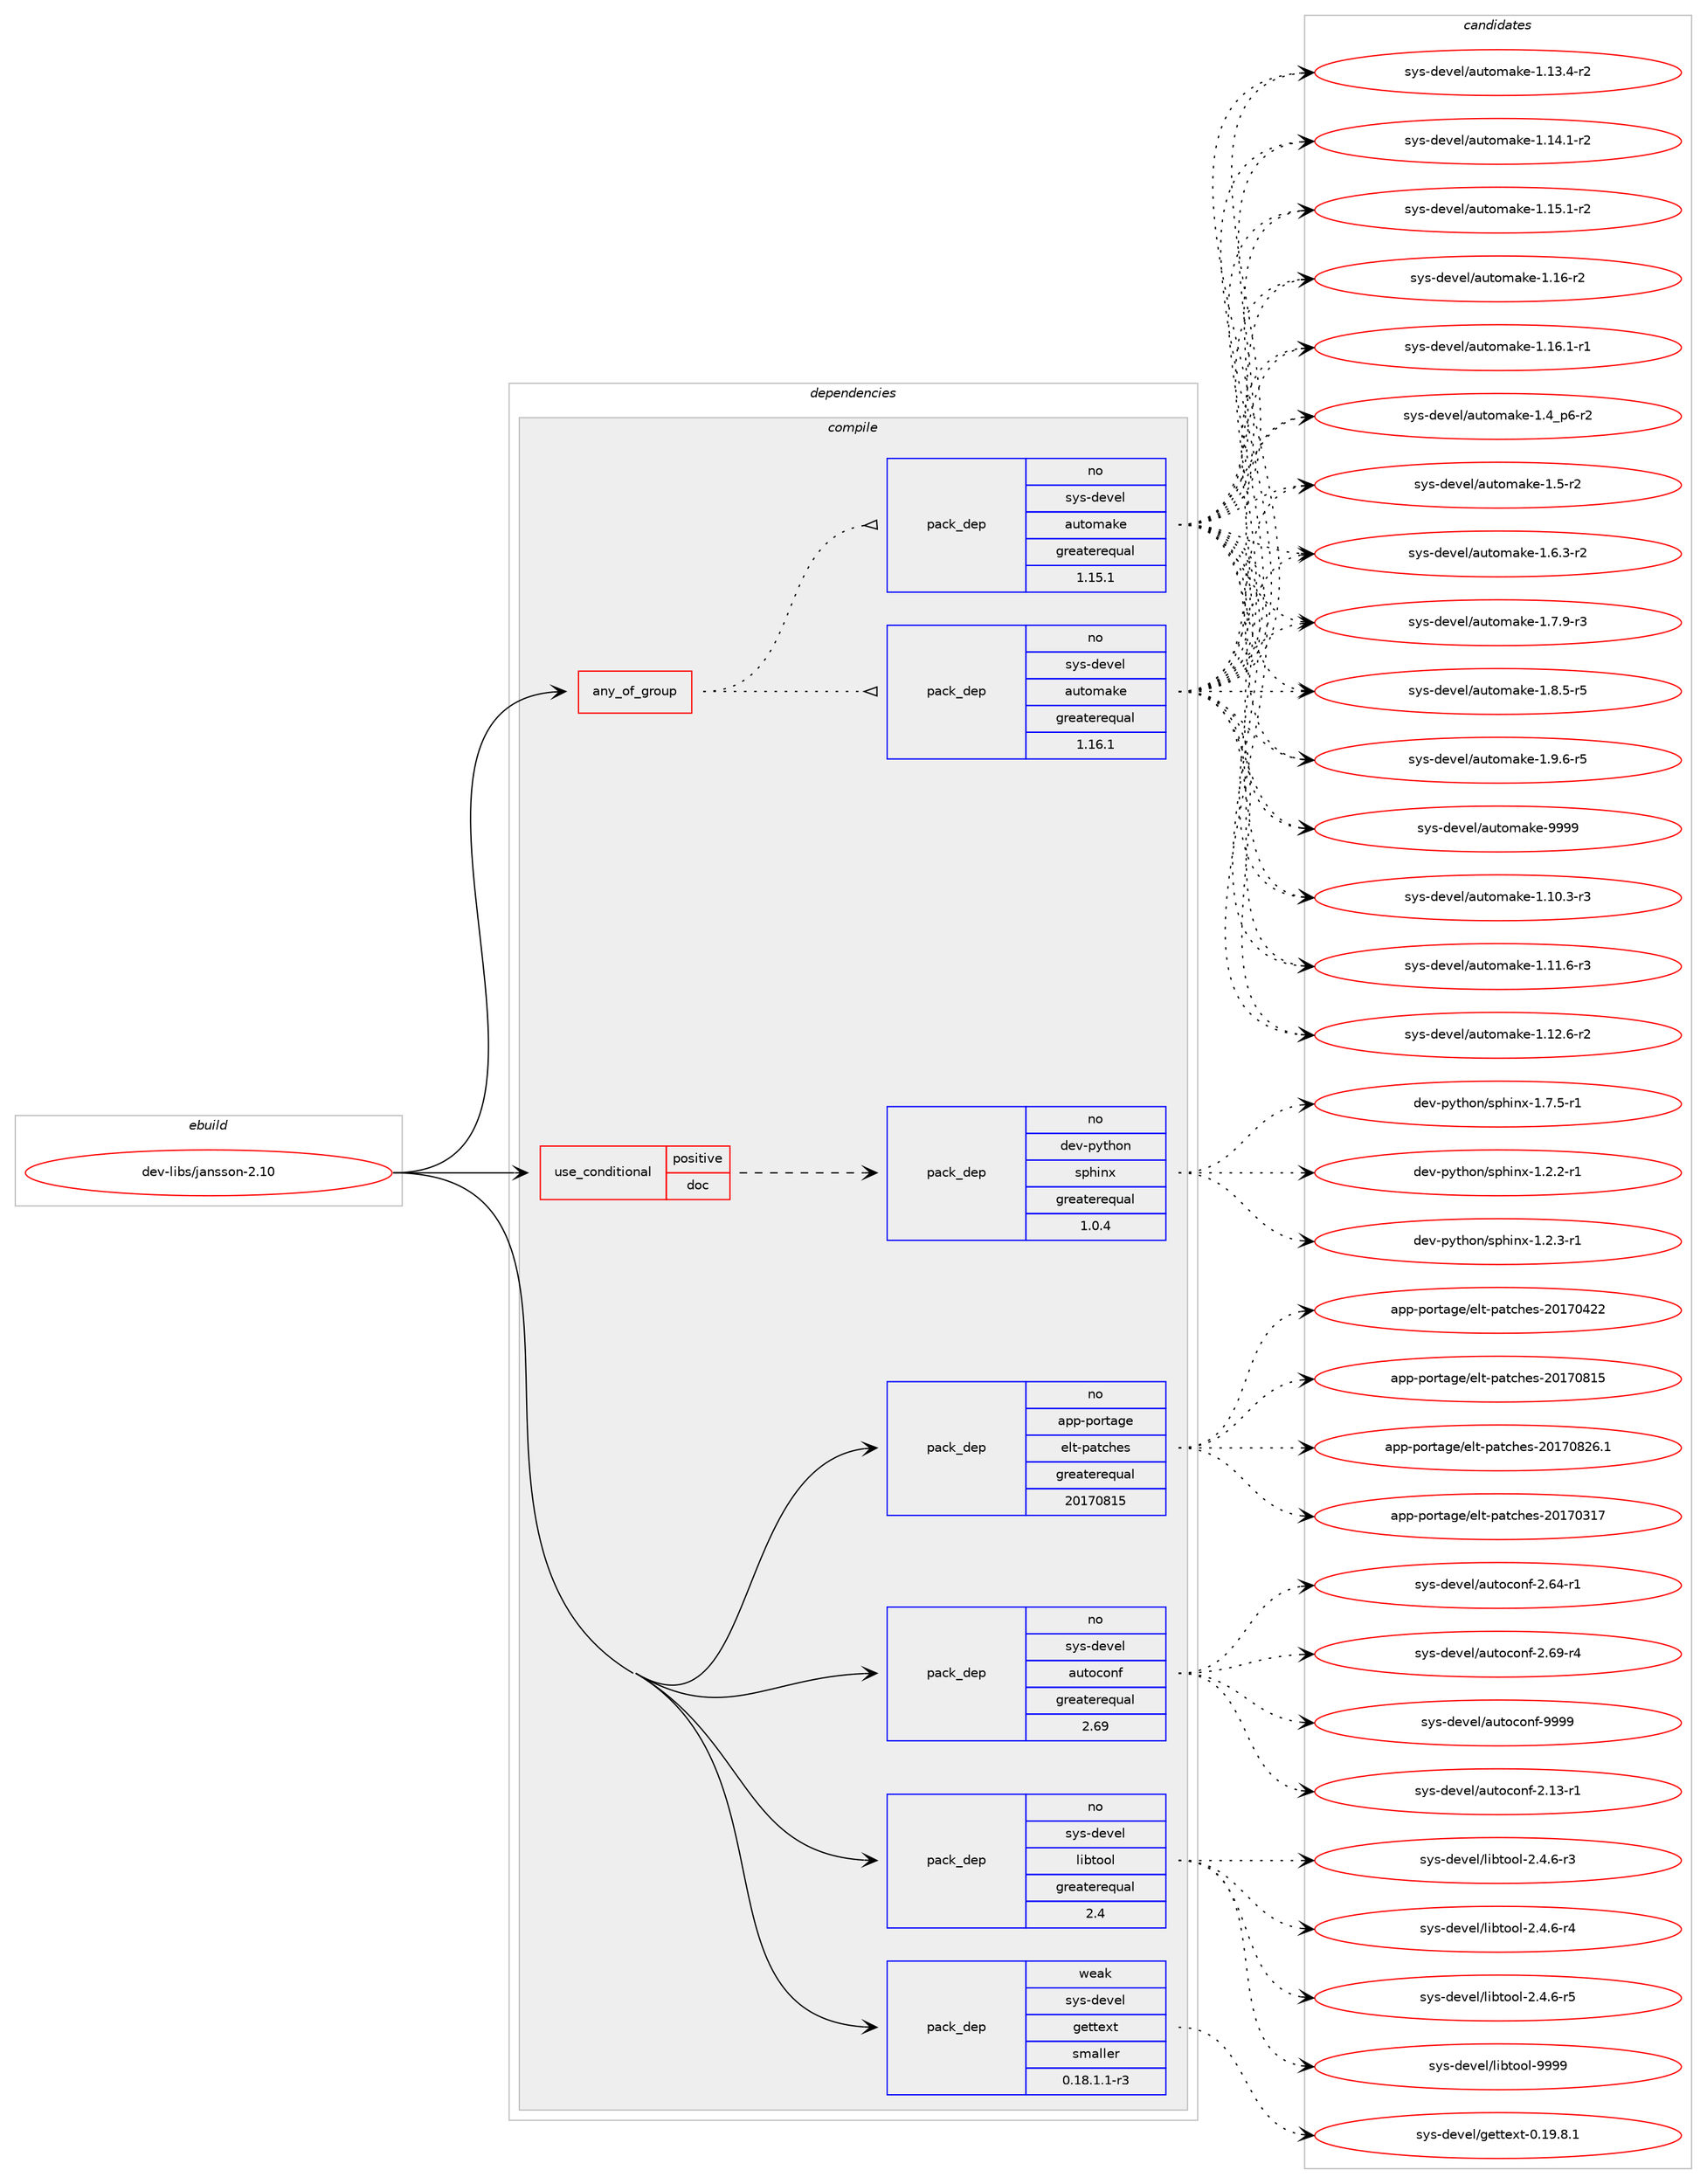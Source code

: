digraph prolog {

# *************
# Graph options
# *************

newrank=true;
concentrate=true;
compound=true;
graph [rankdir=LR,fontname=Helvetica,fontsize=10,ranksep=1.5];#, ranksep=2.5, nodesep=0.2];
edge  [arrowhead=vee];
node  [fontname=Helvetica,fontsize=10];

# **********
# The ebuild
# **********

subgraph cluster_leftcol {
color=gray;
rank=same;
label=<<i>ebuild</i>>;
id [label="dev-libs/jansson-2.10", color=red, width=4, href="../dev-libs/jansson-2.10.svg"];
}

# ****************
# The dependencies
# ****************

subgraph cluster_midcol {
color=gray;
label=<<i>dependencies</i>>;
subgraph cluster_compile {
fillcolor="#eeeeee";
style=filled;
label=<<i>compile</i>>;
subgraph any22179 {
dependency1366476 [label=<<TABLE BORDER="0" CELLBORDER="1" CELLSPACING="0" CELLPADDING="4"><TR><TD CELLPADDING="10">any_of_group</TD></TR></TABLE>>, shape=none, color=red];subgraph pack977984 {
dependency1366477 [label=<<TABLE BORDER="0" CELLBORDER="1" CELLSPACING="0" CELLPADDING="4" WIDTH="220"><TR><TD ROWSPAN="6" CELLPADDING="30">pack_dep</TD></TR><TR><TD WIDTH="110">no</TD></TR><TR><TD>sys-devel</TD></TR><TR><TD>automake</TD></TR><TR><TD>greaterequal</TD></TR><TR><TD>1.16.1</TD></TR></TABLE>>, shape=none, color=blue];
}
dependency1366476:e -> dependency1366477:w [weight=20,style="dotted",arrowhead="oinv"];
subgraph pack977985 {
dependency1366478 [label=<<TABLE BORDER="0" CELLBORDER="1" CELLSPACING="0" CELLPADDING="4" WIDTH="220"><TR><TD ROWSPAN="6" CELLPADDING="30">pack_dep</TD></TR><TR><TD WIDTH="110">no</TD></TR><TR><TD>sys-devel</TD></TR><TR><TD>automake</TD></TR><TR><TD>greaterequal</TD></TR><TR><TD>1.15.1</TD></TR></TABLE>>, shape=none, color=blue];
}
dependency1366476:e -> dependency1366478:w [weight=20,style="dotted",arrowhead="oinv"];
}
id:e -> dependency1366476:w [weight=20,style="solid",arrowhead="vee"];
subgraph cond365761 {
dependency1366479 [label=<<TABLE BORDER="0" CELLBORDER="1" CELLSPACING="0" CELLPADDING="4"><TR><TD ROWSPAN="3" CELLPADDING="10">use_conditional</TD></TR><TR><TD>positive</TD></TR><TR><TD>doc</TD></TR></TABLE>>, shape=none, color=red];
subgraph pack977986 {
dependency1366480 [label=<<TABLE BORDER="0" CELLBORDER="1" CELLSPACING="0" CELLPADDING="4" WIDTH="220"><TR><TD ROWSPAN="6" CELLPADDING="30">pack_dep</TD></TR><TR><TD WIDTH="110">no</TD></TR><TR><TD>dev-python</TD></TR><TR><TD>sphinx</TD></TR><TR><TD>greaterequal</TD></TR><TR><TD>1.0.4</TD></TR></TABLE>>, shape=none, color=blue];
}
dependency1366479:e -> dependency1366480:w [weight=20,style="dashed",arrowhead="vee"];
}
id:e -> dependency1366479:w [weight=20,style="solid",arrowhead="vee"];
subgraph pack977987 {
dependency1366481 [label=<<TABLE BORDER="0" CELLBORDER="1" CELLSPACING="0" CELLPADDING="4" WIDTH="220"><TR><TD ROWSPAN="6" CELLPADDING="30">pack_dep</TD></TR><TR><TD WIDTH="110">no</TD></TR><TR><TD>app-portage</TD></TR><TR><TD>elt-patches</TD></TR><TR><TD>greaterequal</TD></TR><TR><TD>20170815</TD></TR></TABLE>>, shape=none, color=blue];
}
id:e -> dependency1366481:w [weight=20,style="solid",arrowhead="vee"];
subgraph pack977988 {
dependency1366482 [label=<<TABLE BORDER="0" CELLBORDER="1" CELLSPACING="0" CELLPADDING="4" WIDTH="220"><TR><TD ROWSPAN="6" CELLPADDING="30">pack_dep</TD></TR><TR><TD WIDTH="110">no</TD></TR><TR><TD>sys-devel</TD></TR><TR><TD>autoconf</TD></TR><TR><TD>greaterequal</TD></TR><TR><TD>2.69</TD></TR></TABLE>>, shape=none, color=blue];
}
id:e -> dependency1366482:w [weight=20,style="solid",arrowhead="vee"];
subgraph pack977989 {
dependency1366483 [label=<<TABLE BORDER="0" CELLBORDER="1" CELLSPACING="0" CELLPADDING="4" WIDTH="220"><TR><TD ROWSPAN="6" CELLPADDING="30">pack_dep</TD></TR><TR><TD WIDTH="110">no</TD></TR><TR><TD>sys-devel</TD></TR><TR><TD>libtool</TD></TR><TR><TD>greaterequal</TD></TR><TR><TD>2.4</TD></TR></TABLE>>, shape=none, color=blue];
}
id:e -> dependency1366483:w [weight=20,style="solid",arrowhead="vee"];
subgraph pack977990 {
dependency1366484 [label=<<TABLE BORDER="0" CELLBORDER="1" CELLSPACING="0" CELLPADDING="4" WIDTH="220"><TR><TD ROWSPAN="6" CELLPADDING="30">pack_dep</TD></TR><TR><TD WIDTH="110">weak</TD></TR><TR><TD>sys-devel</TD></TR><TR><TD>gettext</TD></TR><TR><TD>smaller</TD></TR><TR><TD>0.18.1.1-r3</TD></TR></TABLE>>, shape=none, color=blue];
}
id:e -> dependency1366484:w [weight=20,style="solid",arrowhead="vee"];
}
subgraph cluster_compileandrun {
fillcolor="#eeeeee";
style=filled;
label=<<i>compile and run</i>>;
}
subgraph cluster_run {
fillcolor="#eeeeee";
style=filled;
label=<<i>run</i>>;
}
}

# **************
# The candidates
# **************

subgraph cluster_choices {
rank=same;
color=gray;
label=<<i>candidates</i>>;

subgraph choice977984 {
color=black;
nodesep=1;
choice11512111545100101118101108479711711611110997107101454946494846514511451 [label="sys-devel/automake-1.10.3-r3", color=red, width=4,href="../sys-devel/automake-1.10.3-r3.svg"];
choice11512111545100101118101108479711711611110997107101454946494946544511451 [label="sys-devel/automake-1.11.6-r3", color=red, width=4,href="../sys-devel/automake-1.11.6-r3.svg"];
choice11512111545100101118101108479711711611110997107101454946495046544511450 [label="sys-devel/automake-1.12.6-r2", color=red, width=4,href="../sys-devel/automake-1.12.6-r2.svg"];
choice11512111545100101118101108479711711611110997107101454946495146524511450 [label="sys-devel/automake-1.13.4-r2", color=red, width=4,href="../sys-devel/automake-1.13.4-r2.svg"];
choice11512111545100101118101108479711711611110997107101454946495246494511450 [label="sys-devel/automake-1.14.1-r2", color=red, width=4,href="../sys-devel/automake-1.14.1-r2.svg"];
choice11512111545100101118101108479711711611110997107101454946495346494511450 [label="sys-devel/automake-1.15.1-r2", color=red, width=4,href="../sys-devel/automake-1.15.1-r2.svg"];
choice1151211154510010111810110847971171161111099710710145494649544511450 [label="sys-devel/automake-1.16-r2", color=red, width=4,href="../sys-devel/automake-1.16-r2.svg"];
choice11512111545100101118101108479711711611110997107101454946495446494511449 [label="sys-devel/automake-1.16.1-r1", color=red, width=4,href="../sys-devel/automake-1.16.1-r1.svg"];
choice115121115451001011181011084797117116111109971071014549465295112544511450 [label="sys-devel/automake-1.4_p6-r2", color=red, width=4,href="../sys-devel/automake-1.4_p6-r2.svg"];
choice11512111545100101118101108479711711611110997107101454946534511450 [label="sys-devel/automake-1.5-r2", color=red, width=4,href="../sys-devel/automake-1.5-r2.svg"];
choice115121115451001011181011084797117116111109971071014549465446514511450 [label="sys-devel/automake-1.6.3-r2", color=red, width=4,href="../sys-devel/automake-1.6.3-r2.svg"];
choice115121115451001011181011084797117116111109971071014549465546574511451 [label="sys-devel/automake-1.7.9-r3", color=red, width=4,href="../sys-devel/automake-1.7.9-r3.svg"];
choice115121115451001011181011084797117116111109971071014549465646534511453 [label="sys-devel/automake-1.8.5-r5", color=red, width=4,href="../sys-devel/automake-1.8.5-r5.svg"];
choice115121115451001011181011084797117116111109971071014549465746544511453 [label="sys-devel/automake-1.9.6-r5", color=red, width=4,href="../sys-devel/automake-1.9.6-r5.svg"];
choice115121115451001011181011084797117116111109971071014557575757 [label="sys-devel/automake-9999", color=red, width=4,href="../sys-devel/automake-9999.svg"];
dependency1366477:e -> choice11512111545100101118101108479711711611110997107101454946494846514511451:w [style=dotted,weight="100"];
dependency1366477:e -> choice11512111545100101118101108479711711611110997107101454946494946544511451:w [style=dotted,weight="100"];
dependency1366477:e -> choice11512111545100101118101108479711711611110997107101454946495046544511450:w [style=dotted,weight="100"];
dependency1366477:e -> choice11512111545100101118101108479711711611110997107101454946495146524511450:w [style=dotted,weight="100"];
dependency1366477:e -> choice11512111545100101118101108479711711611110997107101454946495246494511450:w [style=dotted,weight="100"];
dependency1366477:e -> choice11512111545100101118101108479711711611110997107101454946495346494511450:w [style=dotted,weight="100"];
dependency1366477:e -> choice1151211154510010111810110847971171161111099710710145494649544511450:w [style=dotted,weight="100"];
dependency1366477:e -> choice11512111545100101118101108479711711611110997107101454946495446494511449:w [style=dotted,weight="100"];
dependency1366477:e -> choice115121115451001011181011084797117116111109971071014549465295112544511450:w [style=dotted,weight="100"];
dependency1366477:e -> choice11512111545100101118101108479711711611110997107101454946534511450:w [style=dotted,weight="100"];
dependency1366477:e -> choice115121115451001011181011084797117116111109971071014549465446514511450:w [style=dotted,weight="100"];
dependency1366477:e -> choice115121115451001011181011084797117116111109971071014549465546574511451:w [style=dotted,weight="100"];
dependency1366477:e -> choice115121115451001011181011084797117116111109971071014549465646534511453:w [style=dotted,weight="100"];
dependency1366477:e -> choice115121115451001011181011084797117116111109971071014549465746544511453:w [style=dotted,weight="100"];
dependency1366477:e -> choice115121115451001011181011084797117116111109971071014557575757:w [style=dotted,weight="100"];
}
subgraph choice977985 {
color=black;
nodesep=1;
choice11512111545100101118101108479711711611110997107101454946494846514511451 [label="sys-devel/automake-1.10.3-r3", color=red, width=4,href="../sys-devel/automake-1.10.3-r3.svg"];
choice11512111545100101118101108479711711611110997107101454946494946544511451 [label="sys-devel/automake-1.11.6-r3", color=red, width=4,href="../sys-devel/automake-1.11.6-r3.svg"];
choice11512111545100101118101108479711711611110997107101454946495046544511450 [label="sys-devel/automake-1.12.6-r2", color=red, width=4,href="../sys-devel/automake-1.12.6-r2.svg"];
choice11512111545100101118101108479711711611110997107101454946495146524511450 [label="sys-devel/automake-1.13.4-r2", color=red, width=4,href="../sys-devel/automake-1.13.4-r2.svg"];
choice11512111545100101118101108479711711611110997107101454946495246494511450 [label="sys-devel/automake-1.14.1-r2", color=red, width=4,href="../sys-devel/automake-1.14.1-r2.svg"];
choice11512111545100101118101108479711711611110997107101454946495346494511450 [label="sys-devel/automake-1.15.1-r2", color=red, width=4,href="../sys-devel/automake-1.15.1-r2.svg"];
choice1151211154510010111810110847971171161111099710710145494649544511450 [label="sys-devel/automake-1.16-r2", color=red, width=4,href="../sys-devel/automake-1.16-r2.svg"];
choice11512111545100101118101108479711711611110997107101454946495446494511449 [label="sys-devel/automake-1.16.1-r1", color=red, width=4,href="../sys-devel/automake-1.16.1-r1.svg"];
choice115121115451001011181011084797117116111109971071014549465295112544511450 [label="sys-devel/automake-1.4_p6-r2", color=red, width=4,href="../sys-devel/automake-1.4_p6-r2.svg"];
choice11512111545100101118101108479711711611110997107101454946534511450 [label="sys-devel/automake-1.5-r2", color=red, width=4,href="../sys-devel/automake-1.5-r2.svg"];
choice115121115451001011181011084797117116111109971071014549465446514511450 [label="sys-devel/automake-1.6.3-r2", color=red, width=4,href="../sys-devel/automake-1.6.3-r2.svg"];
choice115121115451001011181011084797117116111109971071014549465546574511451 [label="sys-devel/automake-1.7.9-r3", color=red, width=4,href="../sys-devel/automake-1.7.9-r3.svg"];
choice115121115451001011181011084797117116111109971071014549465646534511453 [label="sys-devel/automake-1.8.5-r5", color=red, width=4,href="../sys-devel/automake-1.8.5-r5.svg"];
choice115121115451001011181011084797117116111109971071014549465746544511453 [label="sys-devel/automake-1.9.6-r5", color=red, width=4,href="../sys-devel/automake-1.9.6-r5.svg"];
choice115121115451001011181011084797117116111109971071014557575757 [label="sys-devel/automake-9999", color=red, width=4,href="../sys-devel/automake-9999.svg"];
dependency1366478:e -> choice11512111545100101118101108479711711611110997107101454946494846514511451:w [style=dotted,weight="100"];
dependency1366478:e -> choice11512111545100101118101108479711711611110997107101454946494946544511451:w [style=dotted,weight="100"];
dependency1366478:e -> choice11512111545100101118101108479711711611110997107101454946495046544511450:w [style=dotted,weight="100"];
dependency1366478:e -> choice11512111545100101118101108479711711611110997107101454946495146524511450:w [style=dotted,weight="100"];
dependency1366478:e -> choice11512111545100101118101108479711711611110997107101454946495246494511450:w [style=dotted,weight="100"];
dependency1366478:e -> choice11512111545100101118101108479711711611110997107101454946495346494511450:w [style=dotted,weight="100"];
dependency1366478:e -> choice1151211154510010111810110847971171161111099710710145494649544511450:w [style=dotted,weight="100"];
dependency1366478:e -> choice11512111545100101118101108479711711611110997107101454946495446494511449:w [style=dotted,weight="100"];
dependency1366478:e -> choice115121115451001011181011084797117116111109971071014549465295112544511450:w [style=dotted,weight="100"];
dependency1366478:e -> choice11512111545100101118101108479711711611110997107101454946534511450:w [style=dotted,weight="100"];
dependency1366478:e -> choice115121115451001011181011084797117116111109971071014549465446514511450:w [style=dotted,weight="100"];
dependency1366478:e -> choice115121115451001011181011084797117116111109971071014549465546574511451:w [style=dotted,weight="100"];
dependency1366478:e -> choice115121115451001011181011084797117116111109971071014549465646534511453:w [style=dotted,weight="100"];
dependency1366478:e -> choice115121115451001011181011084797117116111109971071014549465746544511453:w [style=dotted,weight="100"];
dependency1366478:e -> choice115121115451001011181011084797117116111109971071014557575757:w [style=dotted,weight="100"];
}
subgraph choice977986 {
color=black;
nodesep=1;
choice10010111845112121116104111110471151121041051101204549465046504511449 [label="dev-python/sphinx-1.2.2-r1", color=red, width=4,href="../dev-python/sphinx-1.2.2-r1.svg"];
choice10010111845112121116104111110471151121041051101204549465046514511449 [label="dev-python/sphinx-1.2.3-r1", color=red, width=4,href="../dev-python/sphinx-1.2.3-r1.svg"];
choice10010111845112121116104111110471151121041051101204549465546534511449 [label="dev-python/sphinx-1.7.5-r1", color=red, width=4,href="../dev-python/sphinx-1.7.5-r1.svg"];
dependency1366480:e -> choice10010111845112121116104111110471151121041051101204549465046504511449:w [style=dotted,weight="100"];
dependency1366480:e -> choice10010111845112121116104111110471151121041051101204549465046514511449:w [style=dotted,weight="100"];
dependency1366480:e -> choice10010111845112121116104111110471151121041051101204549465546534511449:w [style=dotted,weight="100"];
}
subgraph choice977987 {
color=black;
nodesep=1;
choice97112112451121111141169710310147101108116451129711699104101115455048495548514955 [label="app-portage/elt-patches-20170317", color=red, width=4,href="../app-portage/elt-patches-20170317.svg"];
choice97112112451121111141169710310147101108116451129711699104101115455048495548525050 [label="app-portage/elt-patches-20170422", color=red, width=4,href="../app-portage/elt-patches-20170422.svg"];
choice97112112451121111141169710310147101108116451129711699104101115455048495548564953 [label="app-portage/elt-patches-20170815", color=red, width=4,href="../app-portage/elt-patches-20170815.svg"];
choice971121124511211111411697103101471011081164511297116991041011154550484955485650544649 [label="app-portage/elt-patches-20170826.1", color=red, width=4,href="../app-portage/elt-patches-20170826.1.svg"];
dependency1366481:e -> choice97112112451121111141169710310147101108116451129711699104101115455048495548514955:w [style=dotted,weight="100"];
dependency1366481:e -> choice97112112451121111141169710310147101108116451129711699104101115455048495548525050:w [style=dotted,weight="100"];
dependency1366481:e -> choice97112112451121111141169710310147101108116451129711699104101115455048495548564953:w [style=dotted,weight="100"];
dependency1366481:e -> choice971121124511211111411697103101471011081164511297116991041011154550484955485650544649:w [style=dotted,weight="100"];
}
subgraph choice977988 {
color=black;
nodesep=1;
choice1151211154510010111810110847971171161119911111010245504649514511449 [label="sys-devel/autoconf-2.13-r1", color=red, width=4,href="../sys-devel/autoconf-2.13-r1.svg"];
choice1151211154510010111810110847971171161119911111010245504654524511449 [label="sys-devel/autoconf-2.64-r1", color=red, width=4,href="../sys-devel/autoconf-2.64-r1.svg"];
choice1151211154510010111810110847971171161119911111010245504654574511452 [label="sys-devel/autoconf-2.69-r4", color=red, width=4,href="../sys-devel/autoconf-2.69-r4.svg"];
choice115121115451001011181011084797117116111991111101024557575757 [label="sys-devel/autoconf-9999", color=red, width=4,href="../sys-devel/autoconf-9999.svg"];
dependency1366482:e -> choice1151211154510010111810110847971171161119911111010245504649514511449:w [style=dotted,weight="100"];
dependency1366482:e -> choice1151211154510010111810110847971171161119911111010245504654524511449:w [style=dotted,weight="100"];
dependency1366482:e -> choice1151211154510010111810110847971171161119911111010245504654574511452:w [style=dotted,weight="100"];
dependency1366482:e -> choice115121115451001011181011084797117116111991111101024557575757:w [style=dotted,weight="100"];
}
subgraph choice977989 {
color=black;
nodesep=1;
choice1151211154510010111810110847108105981161111111084550465246544511451 [label="sys-devel/libtool-2.4.6-r3", color=red, width=4,href="../sys-devel/libtool-2.4.6-r3.svg"];
choice1151211154510010111810110847108105981161111111084550465246544511452 [label="sys-devel/libtool-2.4.6-r4", color=red, width=4,href="../sys-devel/libtool-2.4.6-r4.svg"];
choice1151211154510010111810110847108105981161111111084550465246544511453 [label="sys-devel/libtool-2.4.6-r5", color=red, width=4,href="../sys-devel/libtool-2.4.6-r5.svg"];
choice1151211154510010111810110847108105981161111111084557575757 [label="sys-devel/libtool-9999", color=red, width=4,href="../sys-devel/libtool-9999.svg"];
dependency1366483:e -> choice1151211154510010111810110847108105981161111111084550465246544511451:w [style=dotted,weight="100"];
dependency1366483:e -> choice1151211154510010111810110847108105981161111111084550465246544511452:w [style=dotted,weight="100"];
dependency1366483:e -> choice1151211154510010111810110847108105981161111111084550465246544511453:w [style=dotted,weight="100"];
dependency1366483:e -> choice1151211154510010111810110847108105981161111111084557575757:w [style=dotted,weight="100"];
}
subgraph choice977990 {
color=black;
nodesep=1;
choice1151211154510010111810110847103101116116101120116454846495746564649 [label="sys-devel/gettext-0.19.8.1", color=red, width=4,href="../sys-devel/gettext-0.19.8.1.svg"];
dependency1366484:e -> choice1151211154510010111810110847103101116116101120116454846495746564649:w [style=dotted,weight="100"];
}
}

}
